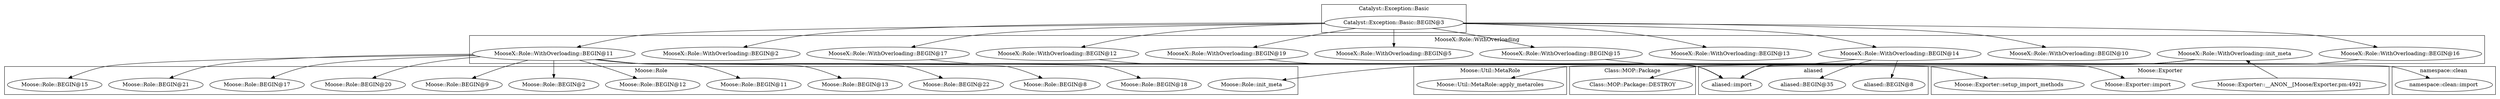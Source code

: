 digraph {
graph [overlap=false]
subgraph cluster_namespace_clean {
	label="namespace::clean";
	"namespace::clean::import";
}
subgraph cluster_MooseX_Role_WithOverloading {
	label="MooseX::Role::WithOverloading";
	"MooseX::Role::WithOverloading::BEGIN@10";
	"MooseX::Role::WithOverloading::init_meta";
	"MooseX::Role::WithOverloading::BEGIN@14";
	"MooseX::Role::WithOverloading::BEGIN@13";
	"MooseX::Role::WithOverloading::BEGIN@15";
	"MooseX::Role::WithOverloading::BEGIN@5";
	"MooseX::Role::WithOverloading::BEGIN@12";
	"MooseX::Role::WithOverloading::BEGIN@19";
	"MooseX::Role::WithOverloading::BEGIN@17";
	"MooseX::Role::WithOverloading::BEGIN@2";
	"MooseX::Role::WithOverloading::BEGIN@11";
	"MooseX::Role::WithOverloading::BEGIN@16";
}
subgraph cluster_Moose_Role {
	label="Moose::Role";
	"Moose::Role::BEGIN@22";
	"Moose::Role::BEGIN@13";
	"Moose::Role::BEGIN@11";
	"Moose::Role::BEGIN@12";
	"Moose::Role::BEGIN@2";
	"Moose::Role::BEGIN@9";
	"Moose::Role::BEGIN@20";
	"Moose::Role::BEGIN@17";
	"Moose::Role::BEGIN@21";
	"Moose::Role::BEGIN@15";
	"Moose::Role::BEGIN@18";
	"Moose::Role::BEGIN@8";
	"Moose::Role::init_meta";
}
subgraph cluster_aliased {
	label="aliased";
	"aliased::BEGIN@8";
	"aliased::BEGIN@35";
	"aliased::import";
}
subgraph cluster_Catalyst_Exception_Basic {
	label="Catalyst::Exception::Basic";
	"Catalyst::Exception::Basic::BEGIN@3";
}
subgraph cluster_Moose_Util_MetaRole {
	label="Moose::Util::MetaRole";
	"Moose::Util::MetaRole::apply_metaroles";
}
subgraph cluster_Moose_Exporter {
	label="Moose::Exporter";
	"Moose::Exporter::__ANON__[Moose/Exporter.pm:492]";
	"Moose::Exporter::setup_import_methods";
	"Moose::Exporter::import";
}
subgraph cluster_Class_MOP_Package {
	label="Class::MOP::Package";
	"Class::MOP::Package::DESTROY";
}
"Moose::Exporter::__ANON__[Moose/Exporter.pm:492]" -> "MooseX::Role::WithOverloading::init_meta";
"MooseX::Role::WithOverloading::BEGIN@14" -> "aliased::import";
"MooseX::Role::WithOverloading::BEGIN@15" -> "aliased::import";
"MooseX::Role::WithOverloading::BEGIN@17" -> "aliased::import";
"MooseX::Role::WithOverloading::BEGIN@16" -> "aliased::import";
"MooseX::Role::WithOverloading::BEGIN@11" -> "Moose::Role::BEGIN@9";
"MooseX::Role::WithOverloading::BEGIN@11" -> "Moose::Exporter::setup_import_methods";
"Catalyst::Exception::Basic::BEGIN@3" -> "MooseX::Role::WithOverloading::BEGIN@13";
"MooseX::Role::WithOverloading::init_meta" -> "Class::MOP::Package::DESTROY";
"Catalyst::Exception::Basic::BEGIN@3" -> "MooseX::Role::WithOverloading::BEGIN@16";
"Catalyst::Exception::Basic::BEGIN@3" -> "MooseX::Role::WithOverloading::BEGIN@11";
"MooseX::Role::WithOverloading::BEGIN@14" -> "aliased::BEGIN@35";
"MooseX::Role::WithOverloading::BEGIN@11" -> "Moose::Role::BEGIN@2";
"MooseX::Role::WithOverloading::BEGIN@11" -> "Moose::Role::BEGIN@20";
"MooseX::Role::WithOverloading::BEGIN@11" -> "Moose::Role::BEGIN@17";
"Catalyst::Exception::Basic::BEGIN@3" -> "MooseX::Role::WithOverloading::BEGIN@5";
"Catalyst::Exception::Basic::BEGIN@3" -> "MooseX::Role::WithOverloading::BEGIN@14";
"MooseX::Role::WithOverloading::BEGIN@11" -> "Moose::Role::BEGIN@8";
"MooseX::Role::WithOverloading::BEGIN@19" -> "namespace::clean::import";
"MooseX::Role::WithOverloading::BEGIN@14" -> "aliased::BEGIN@8";
"Catalyst::Exception::Basic::BEGIN@3" -> "MooseX::Role::WithOverloading::BEGIN@12";
"MooseX::Role::WithOverloading::init_meta" -> "Moose::Role::init_meta";
"MooseX::Role::WithOverloading::BEGIN@12" -> "Moose::Exporter::import";
"MooseX::Role::WithOverloading::BEGIN@11" -> "Moose::Role::BEGIN@12";
"Catalyst::Exception::Basic::BEGIN@3" -> "MooseX::Role::WithOverloading::BEGIN@2";
"Catalyst::Exception::Basic::BEGIN@3" -> "MooseX::Role::WithOverloading::BEGIN@10";
"Catalyst::Exception::Basic::BEGIN@3" -> "MooseX::Role::WithOverloading::BEGIN@19";
"MooseX::Role::WithOverloading::BEGIN@11" -> "Moose::Role::BEGIN@11";
"MooseX::Role::WithOverloading::BEGIN@11" -> "Moose::Role::BEGIN@18";
"MooseX::Role::WithOverloading::BEGIN@11" -> "Moose::Role::BEGIN@21";
"Catalyst::Exception::Basic::BEGIN@3" -> "MooseX::Role::WithOverloading::BEGIN@17";
"MooseX::Role::WithOverloading::BEGIN@11" -> "Moose::Role::BEGIN@15";
"MooseX::Role::WithOverloading::BEGIN@11" -> "Moose::Role::BEGIN@22";
"MooseX::Role::WithOverloading::BEGIN@11" -> "Moose::Role::BEGIN@13";
"MooseX::Role::WithOverloading::init_meta" -> "Moose::Util::MetaRole::apply_metaroles";
"Catalyst::Exception::Basic::BEGIN@3" -> "MooseX::Role::WithOverloading::BEGIN@15";
}
